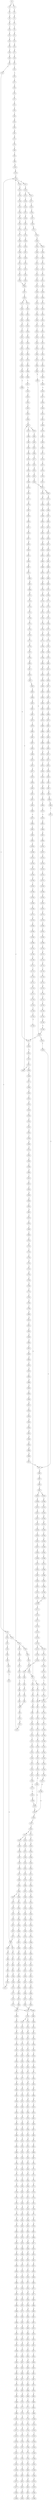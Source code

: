 strict digraph  {
	S0 -> S1 [ label = C ];
	S0 -> S2 [ label = G ];
	S1 -> S3 [ label = T ];
	S2 -> S4 [ label = T ];
	S3 -> S5 [ label = A ];
	S4 -> S6 [ label = C ];
	S5 -> S7 [ label = C ];
	S6 -> S8 [ label = G ];
	S7 -> S9 [ label = T ];
	S8 -> S10 [ label = T ];
	S9 -> S11 [ label = G ];
	S10 -> S12 [ label = C ];
	S11 -> S13 [ label = T ];
	S12 -> S14 [ label = C ];
	S13 -> S15 [ label = A ];
	S14 -> S16 [ label = G ];
	S15 -> S17 [ label = A ];
	S16 -> S18 [ label = T ];
	S17 -> S19 [ label = C ];
	S18 -> S20 [ label = C ];
	S19 -> S21 [ label = A ];
	S20 -> S22 [ label = A ];
	S21 -> S23 [ label = C ];
	S22 -> S24 [ label = C ];
	S23 -> S25 [ label = A ];
	S24 -> S26 [ label = C ];
	S25 -> S27 [ label = C ];
	S26 -> S28 [ label = C ];
	S26 -> S29 [ label = G ];
	S27 -> S30 [ label = G ];
	S28 -> S31 [ label = T ];
	S29 -> S32 [ label = A ];
	S30 -> S33 [ label = C ];
	S31 -> S34 [ label = G ];
	S32 -> S35 [ label = A ];
	S32 -> S36 [ label = G ];
	S33 -> S37 [ label = T ];
	S34 -> S38 [ label = T ];
	S35 -> S39 [ label = T ];
	S36 -> S40 [ label = T ];
	S37 -> S41 [ label = C ];
	S38 -> S42 [ label = C ];
	S39 -> S43 [ label = C ];
	S40 -> S44 [ label = C ];
	S41 -> S45 [ label = C ];
	S42 -> S46 [ label = C ];
	S43 -> S47 [ label = C ];
	S44 -> S48 [ label = C ];
	S45 -> S49 [ label = T ];
	S46 -> S50 [ label = T ];
	S47 -> S51 [ label = T ];
	S48 -> S52 [ label = A ];
	S48 -> S53 [ label = T ];
	S49 -> S54 [ label = A ];
	S50 -> S55 [ label = T ];
	S51 -> S56 [ label = C ];
	S52 -> S57 [ label = G ];
	S53 -> S58 [ label = C ];
	S54 -> S59 [ label = G ];
	S55 -> S60 [ label = G ];
	S56 -> S61 [ label = G ];
	S57 -> S62 [ label = T ];
	S57 -> S63 [ label = C ];
	S58 -> S64 [ label = G ];
	S59 -> S65 [ label = A ];
	S60 -> S66 [ label = A ];
	S60 -> S67 [ label = T ];
	S61 -> S68 [ label = A ];
	S62 -> S69 [ label = A ];
	S63 -> S70 [ label = T ];
	S64 -> S71 [ label = A ];
	S65 -> S72 [ label = A ];
	S66 -> S73 [ label = A ];
	S67 -> S74 [ label = A ];
	S68 -> S75 [ label = A ];
	S69 -> S76 [ label = G ];
	S70 -> S77 [ label = T ];
	S71 -> S78 [ label = A ];
	S72 -> S79 [ label = C ];
	S73 -> S80 [ label = C ];
	S74 -> S81 [ label = G ];
	S75 -> S82 [ label = C ];
	S76 -> S83 [ label = G ];
	S77 -> S84 [ label = C ];
	S78 -> S85 [ label = C ];
	S79 -> S86 [ label = T ];
	S80 -> S87 [ label = T ];
	S81 -> S88 [ label = G ];
	S82 -> S89 [ label = T ];
	S83 -> S90 [ label = G ];
	S84 -> S91 [ label = A ];
	S85 -> S89 [ label = T ];
	S86 -> S92 [ label = T ];
	S87 -> S93 [ label = T ];
	S88 -> S94 [ label = A ];
	S89 -> S95 [ label = T ];
	S90 -> S96 [ label = T ];
	S91 -> S97 [ label = C ];
	S92 -> S98 [ label = C ];
	S93 -> S99 [ label = C ];
	S94 -> S100 [ label = G ];
	S95 -> S101 [ label = C ];
	S96 -> S102 [ label = C ];
	S97 -> S103 [ label = G ];
	S98 -> S104 [ label = A ];
	S99 -> S105 [ label = A ];
	S100 -> S106 [ label = A ];
	S101 -> S107 [ label = A ];
	S102 -> S108 [ label = A ];
	S103 -> S109 [ label = C ];
	S104 -> S110 [ label = A ];
	S105 -> S111 [ label = A ];
	S106 -> S112 [ label = G ];
	S107 -> S113 [ label = A ];
	S108 -> S114 [ label = C ];
	S109 -> S115 [ label = C ];
	S110 -> S116 [ label = C ];
	S111 -> S116 [ label = C ];
	S112 -> S117 [ label = G ];
	S113 -> S116 [ label = C ];
	S114 -> S118 [ label = T ];
	S115 -> S119 [ label = C ];
	S116 -> S120 [ label = C ];
	S116 -> S121 [ label = T ];
	S117 -> S122 [ label = T ];
	S118 -> S123 [ label = C ];
	S119 -> S124 [ label = T ];
	S120 -> S125 [ label = G ];
	S121 -> S126 [ label = G ];
	S122 -> S127 [ label = C ];
	S123 -> S128 [ label = G ];
	S124 -> S129 [ label = T ];
	S125 -> S130 [ label = G ];
	S126 -> S131 [ label = G ];
	S126 -> S132 [ label = C ];
	S127 -> S133 [ label = C ];
	S128 -> S134 [ label = C ];
	S129 -> S135 [ label = C ];
	S130 -> S136 [ label = C ];
	S131 -> S137 [ label = C ];
	S132 -> S138 [ label = C ];
	S133 -> S139 [ label = C ];
	S134 -> S140 [ label = T ];
	S135 -> S141 [ label = A ];
	S136 -> S142 [ label = C ];
	S137 -> S143 [ label = C ];
	S138 -> S144 [ label = C ];
	S139 -> S145 [ label = A ];
	S139 -> S146 [ label = G ];
	S140 -> S147 [ label = T ];
	S141 -> S148 [ label = T ];
	S142 -> S149 [ label = C ];
	S143 -> S150 [ label = C ];
	S144 -> S151 [ label = T ];
	S145 -> S152 [ label = G ];
	S146 -> S153 [ label = G ];
	S147 -> S154 [ label = C ];
	S148 -> S155 [ label = C ];
	S149 -> S156 [ label = A ];
	S150 -> S157 [ label = A ];
	S151 -> S158 [ label = A ];
	S152 -> S159 [ label = A ];
	S153 -> S160 [ label = A ];
	S154 -> S161 [ label = A ];
	S155 -> S162 [ label = C ];
	S156 -> S163 [ label = G ];
	S157 -> S164 [ label = G ];
	S158 -> S165 [ label = G ];
	S159 -> S166 [ label = G ];
	S160 -> S167 [ label = G ];
	S161 -> S168 [ label = T ];
	S162 -> S169 [ label = A ];
	S163 -> S170 [ label = T ];
	S164 -> S171 [ label = G ];
	S165 -> S172 [ label = G ];
	S166 -> S173 [ label = C ];
	S167 -> S174 [ label = G ];
	S168 -> S175 [ label = C ];
	S169 -> S176 [ label = G ];
	S170 -> S177 [ label = T ];
	S171 -> S178 [ label = T ];
	S172 -> S179 [ label = T ];
	S173 -> S180 [ label = C ];
	S174 -> S181 [ label = C ];
	S175 -> S182 [ label = C ];
	S176 -> S183 [ label = A ];
	S177 -> S184 [ label = G ];
	S178 -> S185 [ label = G ];
	S179 -> S186 [ label = G ];
	S180 -> S187 [ label = A ];
	S181 -> S188 [ label = G ];
	S182 -> S189 [ label = A ];
	S183 -> S190 [ label = A ];
	S184 -> S191 [ label = T ];
	S185 -> S192 [ label = C ];
	S185 -> S193 [ label = G ];
	S186 -> S194 [ label = T ];
	S187 -> S195 [ label = C ];
	S188 -> S196 [ label = T ];
	S189 -> S176 [ label = G ];
	S190 -> S197 [ label = C ];
	S191 -> S198 [ label = G ];
	S192 -> S199 [ label = G ];
	S193 -> S200 [ label = G ];
	S194 -> S201 [ label = G ];
	S195 -> S202 [ label = G ];
	S196 -> S203 [ label = G ];
	S197 -> S204 [ label = C ];
	S198 -> S205 [ label = C ];
	S199 -> S206 [ label = C ];
	S200 -> S207 [ label = C ];
	S201 -> S208 [ label = C ];
	S202 -> S209 [ label = G ];
	S203 -> S210 [ label = G ];
	S204 -> S211 [ label = A ];
	S204 -> S212 [ label = G ];
	S205 -> S213 [ label = G ];
	S206 -> S214 [ label = G ];
	S207 -> S215 [ label = T ];
	S208 -> S216 [ label = G ];
	S209 -> S217 [ label = T ];
	S210 -> S218 [ label = T ];
	S211 -> S219 [ label = G ];
	S211 -> S220 [ label = C ];
	S212 -> S221 [ label = G ];
	S213 -> S222 [ label = T ];
	S214 -> S223 [ label = T ];
	S215 -> S224 [ label = T ];
	S216 -> S225 [ label = T ];
	S217 -> S226 [ label = T ];
	S218 -> S227 [ label = A ];
	S219 -> S228 [ label = A ];
	S220 -> S229 [ label = C ];
	S221 -> S230 [ label = A ];
	S222 -> S231 [ label = C ];
	S223 -> S232 [ label = C ];
	S224 -> S233 [ label = C ];
	S225 -> S234 [ label = C ];
	S226 -> S235 [ label = A ];
	S227 -> S236 [ label = T ];
	S228 -> S237 [ label = C ];
	S229 -> S238 [ label = A ];
	S230 -> S239 [ label = C ];
	S231 -> S240 [ label = G ];
	S232 -> S241 [ label = G ];
	S233 -> S242 [ label = G ];
	S234 -> S243 [ label = G ];
	S235 -> S244 [ label = C ];
	S236 -> S245 [ label = G ];
	S237 -> S246 [ label = T ];
	S238 -> S247 [ label = C ];
	S239 -> S248 [ label = G ];
	S240 -> S249 [ label = A ];
	S241 -> S250 [ label = T ];
	S242 -> S251 [ label = A ];
	S243 -> S249 [ label = A ];
	S244 -> S252 [ label = T ];
	S245 -> S253 [ label = A ];
	S246 -> S254 [ label = C ];
	S247 -> S255 [ label = C ];
	S248 -> S256 [ label = C ];
	S249 -> S257 [ label = A ];
	S250 -> S258 [ label = G ];
	S251 -> S259 [ label = A ];
	S252 -> S260 [ label = G ];
	S253 -> S261 [ label = G ];
	S254 -> S262 [ label = C ];
	S255 -> S263 [ label = C ];
	S256 -> S264 [ label = C ];
	S257 -> S265 [ label = C ];
	S258 -> S266 [ label = C ];
	S259 -> S267 [ label = C ];
	S260 -> S268 [ label = C ];
	S261 -> S269 [ label = C ];
	S262 -> S270 [ label = C ];
	S263 -> S271 [ label = C ];
	S264 -> S272 [ label = C ];
	S265 -> S273 [ label = C ];
	S265 -> S274 [ label = A ];
	S266 -> S275 [ label = A ];
	S267 -> S276 [ label = A ];
	S268 -> S277 [ label = A ];
	S269 -> S278 [ label = G ];
	S270 -> S279 [ label = A ];
	S271 -> S280 [ label = T ];
	S272 -> S281 [ label = A ];
	S273 -> S282 [ label = T ];
	S274 -> S283 [ label = C ];
	S275 -> S284 [ label = T ];
	S276 -> S285 [ label = C ];
	S277 -> S286 [ label = G ];
	S278 -> S287 [ label = G ];
	S279 -> S288 [ label = T ];
	S280 -> S289 [ label = T ];
	S281 -> S290 [ label = T ];
	S282 -> S291 [ label = T ];
	S283 -> S292 [ label = C ];
	S284 -> S293 [ label = C ];
	S285 -> S294 [ label = G ];
	S286 -> S295 [ label = A ];
	S287 -> S296 [ label = T ];
	S288 -> S297 [ label = C ];
	S289 -> S298 [ label = C ];
	S290 -> S299 [ label = C ];
	S291 -> S300 [ label = C ];
	S292 -> S301 [ label = C ];
	S293 -> S302 [ label = C ];
	S294 -> S303 [ label = C ];
	S295 -> S304 [ label = C ];
	S296 -> S305 [ label = C ];
	S297 -> S306 [ label = T ];
	S298 -> S307 [ label = C ];
	S298 -> S308 [ label = G ];
	S299 -> S309 [ label = G ];
	S300 -> S310 [ label = G ];
	S301 -> S311 [ label = G ];
	S302 -> S312 [ label = G ];
	S303 -> S313 [ label = G ];
	S304 -> S314 [ label = G ];
	S305 -> S315 [ label = G ];
	S306 -> S316 [ label = G ];
	S307 -> S317 [ label = T ];
	S308 -> S318 [ label = A ];
	S309 -> S319 [ label = T ];
	S310 -> S320 [ label = T ];
	S311 -> S321 [ label = T ];
	S312 -> S322 [ label = C ];
	S313 -> S323 [ label = C ];
	S314 -> S324 [ label = G ];
	S315 -> S325 [ label = C ];
	S316 -> S326 [ label = C ];
	S317 -> S327 [ label = G ];
	S318 -> S328 [ label = T ];
	S319 -> S329 [ label = C ];
	S320 -> S330 [ label = A ];
	S321 -> S331 [ label = A ];
	S322 -> S332 [ label = A ];
	S323 -> S333 [ label = A ];
	S324 -> S334 [ label = A ];
	S325 -> S335 [ label = A ];
	S326 -> S336 [ label = C ];
	S327 -> S337 [ label = T ];
	S328 -> S338 [ label = C ];
	S329 -> S339 [ label = C ];
	S330 -> S340 [ label = C ];
	S331 -> S341 [ label = C ];
	S332 -> S342 [ label = C ];
	S333 -> S343 [ label = C ];
	S334 -> S344 [ label = C ];
	S335 -> S345 [ label = C ];
	S336 -> S346 [ label = A ];
	S337 -> S347 [ label = C ];
	S338 -> S348 [ label = G ];
	S339 -> S349 [ label = T ];
	S340 -> S350 [ label = T ];
	S341 -> S351 [ label = G ];
	S342 -> S352 [ label = G ];
	S343 -> S353 [ label = G ];
	S344 -> S354 [ label = A ];
	S345 -> S355 [ label = G ];
	S346 -> S356 [ label = G ];
	S347 -> S357 [ label = C ];
	S348 -> S358 [ label = T ];
	S349 -> S359 [ label = C ];
	S350 -> S360 [ label = T ];
	S351 -> S361 [ label = T ];
	S352 -> S362 [ label = T ];
	S353 -> S363 [ label = T ];
	S354 -> S364 [ label = C ];
	S355 -> S365 [ label = C ];
	S356 -> S366 [ label = T ];
	S357 -> S367 [ label = T ];
	S358 -> S368 [ label = T ];
	S359 -> S369 [ label = T ];
	S360 -> S370 [ label = C ];
	S361 -> S371 [ label = C ];
	S362 -> S372 [ label = C ];
	S363 -> S373 [ label = C ];
	S364 -> S374 [ label = A ];
	S365 -> S375 [ label = G ];
	S366 -> S376 [ label = C ];
	S367 -> S377 [ label = T ];
	S368 -> S378 [ label = T ];
	S369 -> S379 [ label = T ];
	S370 -> S380 [ label = A ];
	S371 -> S381 [ label = C ];
	S372 -> S382 [ label = G ];
	S373 -> S383 [ label = C ];
	S374 -> S384 [ label = C ];
	S375 -> S385 [ label = C ];
	S376 -> S386 [ label = G ];
	S377 -> S60 [ label = G ];
	S378 -> S387 [ label = G ];
	S379 -> S388 [ label = C ];
	S380 -> S389 [ label = A ];
	S381 -> S390 [ label = A ];
	S382 -> S391 [ label = A ];
	S383 -> S392 [ label = A ];
	S384 -> S393 [ label = C ];
	S385 -> S394 [ label = G ];
	S386 -> S395 [ label = T ];
	S387 -> S396 [ label = T ];
	S388 -> S397 [ label = T ];
	S389 -> S398 [ label = G ];
	S390 -> S399 [ label = G ];
	S391 -> S400 [ label = G ];
	S392 -> S401 [ label = G ];
	S393 -> S402 [ label = T ];
	S394 -> S403 [ label = G ];
	S395 -> S404 [ label = A ];
	S396 -> S405 [ label = A ];
	S397 -> S406 [ label = C ];
	S398 -> S407 [ label = C ];
	S399 -> S408 [ label = C ];
	S400 -> S409 [ label = C ];
	S401 -> S410 [ label = C ];
	S402 -> S411 [ label = C ];
	S403 -> S412 [ label = C ];
	S404 -> S413 [ label = A ];
	S405 -> S414 [ label = G ];
	S406 -> S415 [ label = G ];
	S407 -> S416 [ label = G ];
	S408 -> S417 [ label = G ];
	S409 -> S418 [ label = G ];
	S410 -> S419 [ label = T ];
	S410 -> S417 [ label = G ];
	S411 -> S420 [ label = T ];
	S412 -> S421 [ label = T ];
	S413 -> S422 [ label = G ];
	S414 -> S423 [ label = G ];
	S415 -> S424 [ label = G ];
	S416 -> S425 [ label = A ];
	S417 -> S426 [ label = A ];
	S418 -> S427 [ label = A ];
	S419 -> S428 [ label = T ];
	S420 -> S429 [ label = A ];
	S421 -> S430 [ label = G ];
	S422 -> S431 [ label = A ];
	S423 -> S432 [ label = A ];
	S424 -> S433 [ label = A ];
	S425 -> S434 [ label = G ];
	S426 -> S435 [ label = G ];
	S427 -> S436 [ label = G ];
	S428 -> S84 [ label = C ];
	S429 -> S437 [ label = G ];
	S430 -> S438 [ label = G ];
	S431 -> S439 [ label = C ];
	S432 -> S440 [ label = A ];
	S433 -> S441 [ label = G ];
	S434 -> S442 [ label = T ];
	S435 -> S443 [ label = T ];
	S436 -> S444 [ label = T ];
	S437 -> S445 [ label = A ];
	S438 -> S446 [ label = A ];
	S439 -> S447 [ label = G ];
	S440 -> S448 [ label = A ];
	S441 -> S449 [ label = A ];
	S442 -> S450 [ label = C ];
	S443 -> S451 [ label = C ];
	S444 -> S452 [ label = C ];
	S445 -> S453 [ label = A ];
	S446 -> S454 [ label = A ];
	S447 -> S455 [ label = G ];
	S448 -> S456 [ label = G ];
	S449 -> S457 [ label = G ];
	S450 -> S458 [ label = C ];
	S451 -> S459 [ label = C ];
	S451 -> S460 [ label = T ];
	S452 -> S461 [ label = G ];
	S453 -> S462 [ label = C ];
	S454 -> S463 [ label = T ];
	S455 -> S464 [ label = C ];
	S456 -> S465 [ label = G ];
	S457 -> S466 [ label = G ];
	S458 -> S467 [ label = C ];
	S459 -> S467 [ label = C ];
	S460 -> S468 [ label = C ];
	S461 -> S469 [ label = A ];
	S462 -> S470 [ label = G ];
	S463 -> S471 [ label = G ];
	S464 -> S472 [ label = T ];
	S465 -> S473 [ label = T ];
	S466 -> S474 [ label = T ];
	S467 -> S475 [ label = T ];
	S467 -> S476 [ label = G ];
	S468 -> S477 [ label = G ];
	S469 -> S478 [ label = A ];
	S470 -> S479 [ label = A ];
	S471 -> S480 [ label = G ];
	S472 -> S481 [ label = C ];
	S473 -> S482 [ label = C ];
	S474 -> S483 [ label = C ];
	S475 -> S484 [ label = C ];
	S476 -> S485 [ label = C ];
	S477 -> S486 [ label = T ];
	S478 -> S487 [ label = C ];
	S479 -> S488 [ label = G ];
	S480 -> S489 [ label = G ];
	S481 -> S490 [ label = T ];
	S482 -> S491 [ label = C ];
	S483 -> S133 [ label = C ];
	S484 -> S492 [ label = C ];
	S485 -> S493 [ label = C ];
	S486 -> S494 [ label = C ];
	S487 -> S495 [ label = C ];
	S488 -> S496 [ label = G ];
	S489 -> S497 [ label = G ];
	S490 -> S498 [ label = C ];
	S491 -> S499 [ label = C ];
	S492 -> S500 [ label = G ];
	S493 -> S501 [ label = T ];
	S494 -> S502 [ label = T ];
	S495 -> S503 [ label = T ];
	S496 -> S504 [ label = T ];
	S497 -> S505 [ label = T ];
	S498 -> S506 [ label = G ];
	S499 -> S507 [ label = G ];
	S500 -> S508 [ label = G ];
	S501 -> S509 [ label = G ];
	S502 -> S510 [ label = G ];
	S503 -> S511 [ label = G ];
	S504 -> S512 [ label = G ];
	S505 -> S513 [ label = C ];
	S506 -> S514 [ label = A ];
	S507 -> S515 [ label = A ];
	S508 -> S516 [ label = T ];
	S509 -> S517 [ label = T ];
	S510 -> S518 [ label = T ];
	S511 -> S519 [ label = T ];
	S512 -> S520 [ label = T ];
	S513 -> S521 [ label = C ];
	S514 -> S522 [ label = A ];
	S515 -> S523 [ label = A ];
	S516 -> S524 [ label = C ];
	S517 -> S525 [ label = C ];
	S518 -> S526 [ label = T ];
	S519 -> S527 [ label = C ];
	S520 -> S528 [ label = C ];
	S521 -> S529 [ label = G ];
	S522 -> S530 [ label = G ];
	S523 -> S531 [ label = G ];
	S524 -> S532 [ label = T ];
	S525 -> S533 [ label = G ];
	S526 -> S534 [ label = C ];
	S527 -> S535 [ label = G ];
	S528 -> S536 [ label = C ];
	S529 -> S537 [ label = C ];
	S530 -> S538 [ label = T ];
	S531 -> S539 [ label = T ];
	S532 -> S540 [ label = G ];
	S533 -> S541 [ label = C ];
	S534 -> S542 [ label = C ];
	S535 -> S543 [ label = C ];
	S536 -> S544 [ label = C ];
	S537 -> S545 [ label = C ];
	S538 -> S546 [ label = C ];
	S539 -> S547 [ label = C ];
	S540 -> S548 [ label = G ];
	S541 -> S549 [ label = G ];
	S542 -> S550 [ label = G ];
	S543 -> S551 [ label = G ];
	S544 -> S552 [ label = T ];
	S545 -> S553 [ label = G ];
	S546 -> S554 [ label = G ];
	S547 -> S555 [ label = G ];
	S548 -> S556 [ label = A ];
	S549 -> S557 [ label = C ];
	S550 -> S558 [ label = T ];
	S551 -> S557 [ label = C ];
	S552 -> S559 [ label = G ];
	S553 -> S560 [ label = G ];
	S554 -> S561 [ label = C ];
	S555 -> S562 [ label = A ];
	S556 -> S563 [ label = G ];
	S557 -> S564 [ label = G ];
	S557 -> S565 [ label = A ];
	S558 -> S566 [ label = G ];
	S559 -> S567 [ label = T ];
	S560 -> S568 [ label = A ];
	S561 -> S569 [ label = G ];
	S562 -> S570 [ label = G ];
	S563 -> S571 [ label = G ];
	S564 -> S572 [ label = A ];
	S565 -> S573 [ label = A ];
	S566 -> S574 [ label = G ];
	S567 -> S575 [ label = C ];
	S568 -> S576 [ label = A ];
	S569 -> S577 [ label = G ];
	S570 -> S578 [ label = G ];
	S571 -> S579 [ label = G ];
	S572 -> S580 [ label = G ];
	S573 -> S581 [ label = C ];
	S574 -> S582 [ label = C ];
	S575 -> S583 [ label = C ];
	S576 -> S584 [ label = C ];
	S577 -> S585 [ label = C ];
	S578 -> S586 [ label = T ];
	S579 -> S587 [ label = T ];
	S580 -> S588 [ label = C ];
	S581 -> S589 [ label = C ];
	S582 -> S590 [ label = C ];
	S583 -> S591 [ label = T ];
	S584 -> S592 [ label = T ];
	S585 -> S593 [ label = T ];
	S586 -> S594 [ label = A ];
	S587 -> S595 [ label = G ];
	S588 -> S596 [ label = A ];
	S589 -> S597 [ label = C ];
	S590 -> S598 [ label = C ];
	S591 -> S599 [ label = A ];
	S592 -> S600 [ label = G ];
	S593 -> S601 [ label = A ];
	S594 -> S602 [ label = T ];
	S595 -> S603 [ label = T ];
	S596 -> S604 [ label = G ];
	S597 -> S605 [ label = G ];
	S598 -> S606 [ label = G ];
	S599 -> S607 [ label = C ];
	S600 -> S608 [ label = C ];
	S601 -> S609 [ label = T ];
	S602 -> S610 [ label = A ];
	S603 -> S611 [ label = T ];
	S604 -> S612 [ label = T ];
	S605 -> S613 [ label = T ];
	S606 -> S614 [ label = T ];
	S607 -> S615 [ label = T ];
	S608 -> S616 [ label = A ];
	S609 -> S617 [ label = A ];
	S610 -> S618 [ label = A ];
	S611 -> S619 [ label = C ];
	S612 -> S620 [ label = G ];
	S613 -> S621 [ label = A ];
	S614 -> S622 [ label = C ];
	S615 -> S623 [ label = A ];
	S616 -> S624 [ label = A ];
	S617 -> S625 [ label = G ];
	S618 -> S626 [ label = G ];
	S619 -> S627 [ label = C ];
	S620 -> S628 [ label = C ];
	S621 -> S629 [ label = C ];
	S622 -> S630 [ label = C ];
	S623 -> S631 [ label = C ];
	S624 -> S632 [ label = C ];
	S625 -> S633 [ label = T ];
	S626 -> S634 [ label = T ];
	S627 -> S635 [ label = A ];
	S628 -> S636 [ label = A ];
	S629 -> S637 [ label = A ];
	S630 -> S638 [ label = A ];
	S631 -> S639 [ label = C ];
	S632 -> S640 [ label = C ];
	S633 -> S641 [ label = A ];
	S634 -> S642 [ label = C ];
	S635 -> S643 [ label = G ];
	S636 -> S644 [ label = A ];
	S637 -> S645 [ label = G ];
	S638 -> S646 [ label = G ];
	S639 -> S647 [ label = A ];
	S640 -> S648 [ label = A ];
	S641 -> S649 [ label = G ];
	S642 -> S650 [ label = G ];
	S643 -> S651 [ label = C ];
	S644 -> S652 [ label = C ];
	S645 -> S653 [ label = C ];
	S646 -> S654 [ label = T ];
	S647 -> S655 [ label = G ];
	S648 -> S656 [ label = G ];
	S649 -> S657 [ label = C ];
	S650 -> S658 [ label = T ];
	S651 -> S659 [ label = A ];
	S652 -> S660 [ label = A ];
	S653 -> S661 [ label = A ];
	S654 -> S662 [ label = A ];
	S655 -> S663 [ label = G ];
	S656 -> S664 [ label = A ];
	S657 -> S665 [ label = C ];
	S658 -> S666 [ label = G ];
	S659 -> S667 [ label = G ];
	S660 -> S668 [ label = G ];
	S661 -> S669 [ label = G ];
	S662 -> S670 [ label = G ];
	S663 -> S671 [ label = A ];
	S664 -> S672 [ label = A ];
	S665 -> S673 [ label = G ];
	S666 -> S674 [ label = G ];
	S667 -> S675 [ label = A ];
	S668 -> S676 [ label = C ];
	S669 -> S677 [ label = G ];
	S670 -> S678 [ label = C ];
	S671 -> S679 [ label = G ];
	S672 -> S680 [ label = C ];
	S673 -> S681 [ label = A ];
	S674 -> S682 [ label = T ];
	S675 -> S683 [ label = T ];
	S676 -> S684 [ label = T ];
	S677 -> S685 [ label = T ];
	S678 -> S686 [ label = T ];
	S679 -> S687 [ label = A ];
	S680 -> S688 [ label = A ];
	S681 -> S689 [ label = A ];
	S682 -> S690 [ label = A ];
	S683 -> S691 [ label = A ];
	S684 -> S692 [ label = A ];
	S685 -> S693 [ label = G ];
	S686 -> S694 [ label = C ];
	S687 -> S695 [ label = G ];
	S688 -> S696 [ label = G ];
	S689 -> S697 [ label = A ];
	S690 -> S698 [ label = C ];
	S691 -> S699 [ label = A ];
	S692 -> S700 [ label = C ];
	S693 -> S701 [ label = C ];
	S694 -> S702 [ label = C ];
	S695 -> S703 [ label = T ];
	S696 -> S704 [ label = C ];
	S697 -> S705 [ label = C ];
	S698 -> S706 [ label = C ];
	S699 -> S707 [ label = A ];
	S700 -> S708 [ label = G ];
	S701 -> S709 [ label = A ];
	S702 -> S710 [ label = A ];
	S703 -> S711 [ label = C ];
	S704 -> S712 [ label = C ];
	S705 -> S713 [ label = C ];
	S706 -> S714 [ label = G ];
	S707 -> S715 [ label = A ];
	S708 -> S716 [ label = A ];
	S709 -> S717 [ label = C ];
	S710 -> S718 [ label = C ];
	S711 -> S719 [ label = A ];
	S712 -> S720 [ label = G ];
	S713 -> S721 [ label = C ];
	S714 -> S722 [ label = G ];
	S715 -> S723 [ label = A ];
	S716 -> S724 [ label = G ];
	S717 -> S725 [ label = G ];
	S718 -> S726 [ label = C ];
	S719 -> S727 [ label = G ];
	S720 -> S728 [ label = T ];
	S721 -> S729 [ label = C ];
	S722 -> S730 [ label = T ];
	S723 -> S731 [ label = C ];
	S724 -> S732 [ label = A ];
	S725 -> S733 [ label = C ];
	S726 -> S734 [ label = G ];
	S727 -> S735 [ label = G ];
	S728 -> S736 [ label = C ];
	S729 -> S737 [ label = G ];
	S730 -> S738 [ label = G ];
	S731 -> S739 [ label = T ];
	S732 -> S740 [ label = A ];
	S733 -> S741 [ label = G ];
	S734 -> S742 [ label = G ];
	S735 -> S743 [ label = A ];
	S736 -> S744 [ label = C ];
	S737 -> S745 [ label = A ];
	S738 -> S746 [ label = G ];
	S739 -> S747 [ label = T ];
	S740 -> S748 [ label = C ];
	S741 -> S749 [ label = G ];
	S742 -> S750 [ label = A ];
	S743 -> S751 [ label = C ];
	S744 -> S752 [ label = T ];
	S745 -> S753 [ label = C ];
	S746 -> S754 [ label = T ];
	S747 -> S755 [ label = T ];
	S748 -> S756 [ label = T ];
	S749 -> S757 [ label = T ];
	S750 -> S758 [ label = C ];
	S751 -> S759 [ label = C ];
	S752 -> S760 [ label = C ];
	S753 -> S761 [ label = T ];
	S754 -> S762 [ label = T ];
	S755 -> S763 [ label = G ];
	S756 -> S764 [ label = G ];
	S757 -> S765 [ label = G ];
	S758 -> S766 [ label = G ];
	S759 -> S767 [ label = A ];
	S760 -> S768 [ label = T ];
	S761 -> S769 [ label = A ];
	S762 -> S770 [ label = A ];
	S763 -> S771 [ label = C ];
	S764 -> S772 [ label = G ];
	S765 -> S773 [ label = C ];
	S766 -> S774 [ label = T ];
	S767 -> S775 [ label = G ];
	S768 -> S776 [ label = G ];
	S769 -> S777 [ label = G ];
	S770 -> S778 [ label = G ];
	S771 -> S779 [ label = C ];
	S772 -> S780 [ label = C ];
	S773 -> S781 [ label = C ];
	S774 -> S782 [ label = C ];
	S775 -> S783 [ label = T ];
	S776 -> S784 [ label = T ];
	S777 -> S785 [ label = A ];
	S778 -> S786 [ label = A ];
	S779 -> S787 [ label = G ];
	S780 -> S788 [ label = G ];
	S781 -> S789 [ label = G ];
	S782 -> S790 [ label = G ];
	S783 -> S791 [ label = C ];
	S784 -> S792 [ label = C ];
	S785 -> S793 [ label = A ];
	S786 -> S794 [ label = A ];
	S787 -> S795 [ label = T ];
	S788 -> S796 [ label = C ];
	S789 -> S797 [ label = C ];
	S790 -> S798 [ label = T ];
	S791 -> S799 [ label = T ];
	S792 -> S800 [ label = G ];
	S793 -> S801 [ label = T ];
	S794 -> S802 [ label = G ];
	S795 -> S803 [ label = A ];
	S796 -> S804 [ label = A ];
	S797 -> S805 [ label = A ];
	S798 -> S806 [ label = G ];
	S799 -> S807 [ label = C ];
	S800 -> S808 [ label = T ];
	S801 -> S809 [ label = C ];
	S802 -> S810 [ label = G ];
	S803 -> S811 [ label = G ];
	S804 -> S812 [ label = G ];
	S805 -> S813 [ label = A ];
	S806 -> S814 [ label = A ];
	S807 -> S815 [ label = T ];
	S808 -> S816 [ label = G ];
	S809 -> S817 [ label = G ];
	S810 -> S818 [ label = G ];
	S811 -> S819 [ label = C ];
	S812 -> S820 [ label = C ];
	S813 -> S821 [ label = C ];
	S814 -> S822 [ label = C ];
	S815 -> S823 [ label = G ];
	S816 -> S824 [ label = G ];
	S817 -> S825 [ label = G ];
	S818 -> S826 [ label = G ];
	S819 -> S827 [ label = C ];
	S820 -> S828 [ label = G ];
	S821 -> S829 [ label = C ];
	S822 -> S830 [ label = C ];
	S823 -> S831 [ label = T ];
	S824 -> S832 [ label = T ];
	S825 -> S833 [ label = G ];
	S826 -> S834 [ label = G ];
	S827 -> S835 [ label = G ];
	S828 -> S836 [ label = G ];
	S829 -> S837 [ label = A ];
	S830 -> S838 [ label = G ];
	S831 -> S839 [ label = A ];
	S832 -> S840 [ label = A ];
	S833 -> S841 [ label = T ];
	S834 -> S842 [ label = T ];
	S835 -> S843 [ label = G ];
	S836 -> S844 [ label = G ];
	S837 -> S845 [ label = G ];
	S838 -> S846 [ label = G ];
	S841 -> S847 [ label = A ];
	S842 -> S848 [ label = C ];
	S843 -> S849 [ label = T ];
	S844 -> S850 [ label = T ];
	S845 -> S851 [ label = T ];
	S846 -> S852 [ label = T ];
	S847 -> S853 [ label = T ];
	S848 -> S854 [ label = C ];
	S849 -> S855 [ label = G ];
	S850 -> S856 [ label = G ];
	S851 -> S857 [ label = C ];
	S852 -> S858 [ label = C ];
	S853 -> S859 [ label = C ];
	S854 -> S860 [ label = G ];
	S855 -> S861 [ label = A ];
	S856 -> S862 [ label = C ];
	S857 -> S863 [ label = G ];
	S858 -> S864 [ label = G ];
	S859 -> S865 [ label = C ];
	S860 -> S866 [ label = T ];
	S861 -> S867 [ label = C ];
	S862 -> S868 [ label = C ];
	S863 -> S869 [ label = C ];
	S864 -> S870 [ label = C ];
	S865 -> S871 [ label = C ];
	S866 -> S872 [ label = C ];
	S867 -> S873 [ label = G ];
	S868 -> S874 [ label = G ];
	S869 -> S875 [ label = G ];
	S870 -> S876 [ label = G ];
	S871 -> S877 [ label = G ];
	S872 -> S878 [ label = G ];
	S873 -> S879 [ label = T ];
	S874 -> S880 [ label = C ];
	S875 -> S881 [ label = C ];
	S876 -> S882 [ label = T ];
	S877 -> S883 [ label = A ];
	S878 -> S884 [ label = G ];
	S879 -> S885 [ label = G ];
	S880 -> S886 [ label = C ];
	S881 -> S887 [ label = A ];
	S882 -> S888 [ label = A ];
	S883 -> S889 [ label = A ];
	S884 -> S890 [ label = A ];
	S885 -> S891 [ label = G ];
	S886 -> S892 [ label = G ];
	S887 -> S893 [ label = G ];
	S888 -> S894 [ label = G ];
	S889 -> S895 [ label = A ];
	S890 -> S896 [ label = A ];
	S891 -> S897 [ label = G ];
	S892 -> S898 [ label = G ];
	S893 -> S899 [ label = C ];
	S894 -> S900 [ label = C ];
	S895 -> S901 [ label = G ];
	S896 -> S902 [ label = C ];
	S897 -> S903 [ label = T ];
	S898 -> S904 [ label = T ];
	S899 -> S905 [ label = C ];
	S900 -> S906 [ label = C ];
	S901 -> S907 [ label = T ];
	S902 -> S908 [ label = T ];
	S903 -> S909 [ label = A ];
	S904 -> S910 [ label = G ];
	S905 -> S911 [ label = G ];
	S906 -> S912 [ label = G ];
	S907 -> S913 [ label = G ];
	S908 -> S914 [ label = A ];
	S909 -> S915 [ label = C ];
	S910 -> S916 [ label = G ];
	S911 -> S917 [ label = G ];
	S912 -> S918 [ label = C ];
	S913 -> S919 [ label = T ];
	S914 -> S920 [ label = C ];
	S915 -> S921 [ label = T ];
	S916 -> S922 [ label = T ];
	S917 -> S923 [ label = T ];
	S918 -> S924 [ label = T ];
	S919 -> S925 [ label = C ];
	S920 -> S926 [ label = A ];
	S921 -> S927 [ label = A ];
	S922 -> S928 [ label = G ];
	S923 -> S929 [ label = G ];
	S924 -> S930 [ label = G ];
	S925 -> S931 [ label = G ];
	S926 -> S932 [ label = A ];
	S927 -> S933 [ label = T ];
	S928 -> S934 [ label = G ];
	S929 -> S935 [ label = G ];
	S930 -> S936 [ label = G ];
	S931 -> S937 [ label = T ];
	S932 -> S938 [ label = C ];
	S933 -> S939 [ label = T ];
	S934 -> S940 [ label = A ];
	S935 -> S941 [ label = A ];
	S936 -> S942 [ label = A ];
	S937 -> S943 [ label = C ];
	S938 -> S944 [ label = G ];
	S939 -> S945 [ label = G ];
	S940 -> S946 [ label = A ];
	S941 -> S947 [ label = A ];
	S942 -> S948 [ label = A ];
	S943 -> S949 [ label = G ];
	S944 -> S950 [ label = A ];
	S945 -> S951 [ label = G ];
	S946 -> S952 [ label = C ];
	S947 -> S953 [ label = G ];
	S948 -> S954 [ label = G ];
	S949 -> S955 [ label = G ];
	S950 -> S956 [ label = A ];
	S951 -> S957 [ label = A ];
	S952 -> S958 [ label = C ];
	S953 -> S959 [ label = A ];
	S954 -> S960 [ label = A ];
	S955 -> S961 [ label = A ];
	S956 -> S962 [ label = A ];
	S957 -> S963 [ label = A ];
	S958 -> S964 [ label = T ];
	S959 -> S965 [ label = A ];
	S960 -> S966 [ label = A ];
	S961 -> S967 [ label = A ];
	S962 -> S968 [ label = A ];
	S963 -> S969 [ label = C ];
	S964 -> S970 [ label = C ];
	S965 -> S971 [ label = C ];
	S966 -> S972 [ label = C ];
	S967 -> S973 [ label = C ];
	S968 -> S974 [ label = C ];
	S969 -> S975 [ label = G ];
	S970 -> S976 [ label = G ];
	S971 -> S977 [ label = G ];
	S972 -> S977 [ label = G ];
	S973 -> S978 [ label = A ];
	S974 -> S979 [ label = A ];
	S975 -> S980 [ label = G ];
	S976 -> S981 [ label = G ];
	S977 -> S982 [ label = G ];
	S978 -> S983 [ label = G ];
	S979 -> S984 [ label = G ];
	S980 -> S985 [ label = T ];
	S981 -> S986 [ label = C ];
	S982 -> S987 [ label = C ];
	S983 -> S988 [ label = G ];
	S984 -> S989 [ label = A ];
	S985 -> S990 [ label = A ];
	S986 -> S991 [ label = A ];
	S987 -> S992 [ label = A ];
	S988 -> S993 [ label = A ];
	S989 -> S994 [ label = A ];
	S990 -> S995 [ label = C ];
	S991 -> S996 [ label = C ];
	S992 -> S997 [ label = C ];
	S993 -> S998 [ label = A ];
	S994 -> S999 [ label = G ];
	S995 -> S1000 [ label = G ];
	S996 -> S1001 [ label = G ];
	S997 -> S1002 [ label = C ];
	S997 -> S1003 [ label = T ];
	S998 -> S1004 [ label = T ];
	S999 -> S1005 [ label = G ];
	S1000 -> S1006 [ label = A ];
	S1001 -> S1007 [ label = C ];
	S1002 -> S1008 [ label = G ];
	S1003 -> S1009 [ label = G ];
	S1004 -> S1010 [ label = A ];
	S1005 -> S1011 [ label = G ];
	S1006 -> S1012 [ label = A ];
	S1007 -> S1013 [ label = G ];
	S1008 -> S1014 [ label = G ];
	S1009 -> S1015 [ label = G ];
	S1010 -> S1016 [ label = G ];
	S1011 -> S1017 [ label = G ];
	S1012 -> S1018 [ label = G ];
	S1013 -> S1019 [ label = C ];
	S1014 -> S1020 [ label = G ];
	S1015 -> S1021 [ label = G ];
	S1016 -> S1022 [ label = T ];
	S1017 -> S1023 [ label = T ];
	S1018 -> S1024 [ label = A ];
	S1019 -> S1025 [ label = G ];
	S1020 -> S1026 [ label = A ];
	S1021 -> S1027 [ label = A ];
	S1022 -> S1028 [ label = C ];
	S1023 -> S1029 [ label = C ];
	S1024 -> S1030 [ label = A ];
	S1025 -> S1031 [ label = C ];
	S1026 -> S1032 [ label = A ];
	S1027 -> S1033 [ label = A ];
	S1028 -> S1034 [ label = T ];
	S1029 -> S1035 [ label = T ];
	S1030 -> S1036 [ label = G ];
	S1031 -> S1037 [ label = G ];
	S1032 -> S1038 [ label = T ];
	S1033 -> S1039 [ label = C ];
	S1034 -> S1040 [ label = C ];
	S1035 -> S1041 [ label = C ];
	S1036 -> S1042 [ label = T ];
	S1037 -> S1043 [ label = T ];
	S1038 -> S1044 [ label = T ];
	S1039 -> S1045 [ label = T ];
	S1040 -> S1046 [ label = T ];
	S1041 -> S1047 [ label = T ];
	S1042 -> S1048 [ label = G ];
	S1043 -> S1049 [ label = C ];
	S1044 -> S1050 [ label = G ];
	S1045 -> S1051 [ label = G ];
	S1046 -> S1052 [ label = C ];
	S1047 -> S1053 [ label = C ];
	S1048 -> S1054 [ label = T ];
	S1049 -> S1055 [ label = G ];
	S1050 -> S1056 [ label = A ];
	S1051 -> S1057 [ label = G ];
	S1052 -> S1058 [ label = T ];
	S1053 -> S1059 [ label = G ];
	S1054 -> S1060 [ label = C ];
	S1055 -> S1061 [ label = A ];
	S1056 -> S1062 [ label = A ];
	S1057 -> S1063 [ label = A ];
	S1058 -> S1064 [ label = G ];
	S1059 -> S1065 [ label = T ];
	S1060 -> S1066 [ label = C ];
	S1061 -> S1067 [ label = C ];
	S1062 -> S1068 [ label = C ];
	S1063 -> S1069 [ label = C ];
	S1064 -> S1070 [ label = A ];
	S1065 -> S1071 [ label = G ];
	S1066 -> S1072 [ label = T ];
	S1067 -> S1073 [ label = G ];
	S1068 -> S1074 [ label = C ];
	S1069 -> S1075 [ label = C ];
	S1070 -> S1076 [ label = G ];
	S1071 -> S1077 [ label = G ];
	S1072 -> S1078 [ label = G ];
	S1073 -> S1079 [ label = C ];
	S1074 -> S1080 [ label = C ];
	S1075 -> S1081 [ label = C ];
	S1076 -> S1082 [ label = T ];
	S1077 -> S1083 [ label = T ];
	S1078 -> S1084 [ label = G ];
	S1079 -> S1085 [ label = G ];
	S1080 -> S1086 [ label = G ];
	S1081 -> S1087 [ label = G ];
	S1082 -> S1088 [ label = A ];
	S1083 -> S1089 [ label = A ];
	S1084 -> S1090 [ label = C ];
	S1085 -> S1091 [ label = C ];
	S1086 -> S1092 [ label = T ];
	S1087 -> S1093 [ label = T ];
	S1090 -> S1094 [ label = C ];
	S1091 -> S1095 [ label = C ];
	S1092 -> S1096 [ label = C ];
	S1093 -> S1097 [ label = C ];
	S1094 -> S1098 [ label = T ];
	S1095 -> S1099 [ label = T ];
	S1096 -> S1100 [ label = T ];
	S1097 -> S1101 [ label = T ];
	S1098 -> S1102 [ label = G ];
	S1099 -> S1103 [ label = C ];
	S1100 -> S1104 [ label = C ];
	S1101 -> S1105 [ label = C ];
	S1102 -> S1106 [ label = G ];
	S1103 -> S1107 [ label = G ];
	S1104 -> S1108 [ label = G ];
	S1105 -> S1108 [ label = G ];
	S1106 -> S1109 [ label = G ];
	S1107 -> S1110 [ label = G ];
	S1108 -> S1111 [ label = G ];
	S1109 -> S1112 [ label = T ];
	S1110 -> S1113 [ label = G ];
	S1111 -> S1114 [ label = C ];
	S1112 -> S1115 [ label = C ];
	S1113 -> S1116 [ label = C ];
	S1114 -> S1117 [ label = A ];
	S1115 -> S1118 [ label = C ];
	S1116 -> S1119 [ label = T ];
	S1117 -> S1120 [ label = C ];
	S1118 -> S1121 [ label = C ];
	S1119 -> S1122 [ label = C ];
	S1120 -> S1123 [ label = C ];
	S1121 -> S1124 [ label = G ];
	S1122 -> S1125 [ label = A ];
	S1123 -> S1126 [ label = G ];
	S1124 -> S1127 [ label = A ];
	S1125 -> S1128 [ label = C ];
	S1126 -> S1129 [ label = A ];
	S1127 -> S1130 [ label = G ];
	S1128 -> S1131 [ label = G ];
	S1129 -> S1132 [ label = G ];
	S1129 -> S1133 [ label = A ];
	S1130 -> S1134 [ label = T ];
	S1131 -> S1135 [ label = T ];
	S1132 -> S1136 [ label = T ];
	S1133 -> S1137 [ label = T ];
	S1134 -> S1138 [ label = C ];
	S1135 -> S1139 [ label = C ];
	S1136 -> S1140 [ label = C ];
	S1137 -> S1141 [ label = G ];
	S1138 -> S1142 [ label = C ];
	S1139 -> S1143 [ label = C ];
	S1140 -> S48 [ label = C ];
	S1141 -> S1144 [ label = T ];
	S1142 -> S1145 [ label = A ];
	S1143 -> S1146 [ label = A ];
	S1144 -> S1147 [ label = A ];
	S1145 -> S57 [ label = G ];
	S1146 -> S1148 [ label = G ];
	S1147 -> S1149 [ label = G ];
	S1148 -> S410 [ label = C ];
	S1149 -> S1150 [ label = T ];
	S1150 -> S1151 [ label = T ];
	S1151 -> S1152 [ label = T ];
	S1152 -> S1153 [ label = C ];
	S1153 -> S1154 [ label = A ];
	S1154 -> S1155 [ label = C ];
	S1155 -> S1156 [ label = T ];
	S1156 -> S1157 [ label = C ];
	S1157 -> S1158 [ label = C ];
	S1158 -> S1159 [ label = T ];
	S1159 -> S1160 [ label = T ];
	S1160 -> S1161 [ label = T ];
	S1161 -> S1162 [ label = C ];
	S1162 -> S1163 [ label = A ];
	S1163 -> S1164 [ label = T ];
	S1164 -> S1165 [ label = C ];
	S1165 -> S1166 [ label = C ];
	S1166 -> S1167 [ label = A ];
	S1167 -> S1168 [ label = G ];
	S1168 -> S183 [ label = A ];
}
